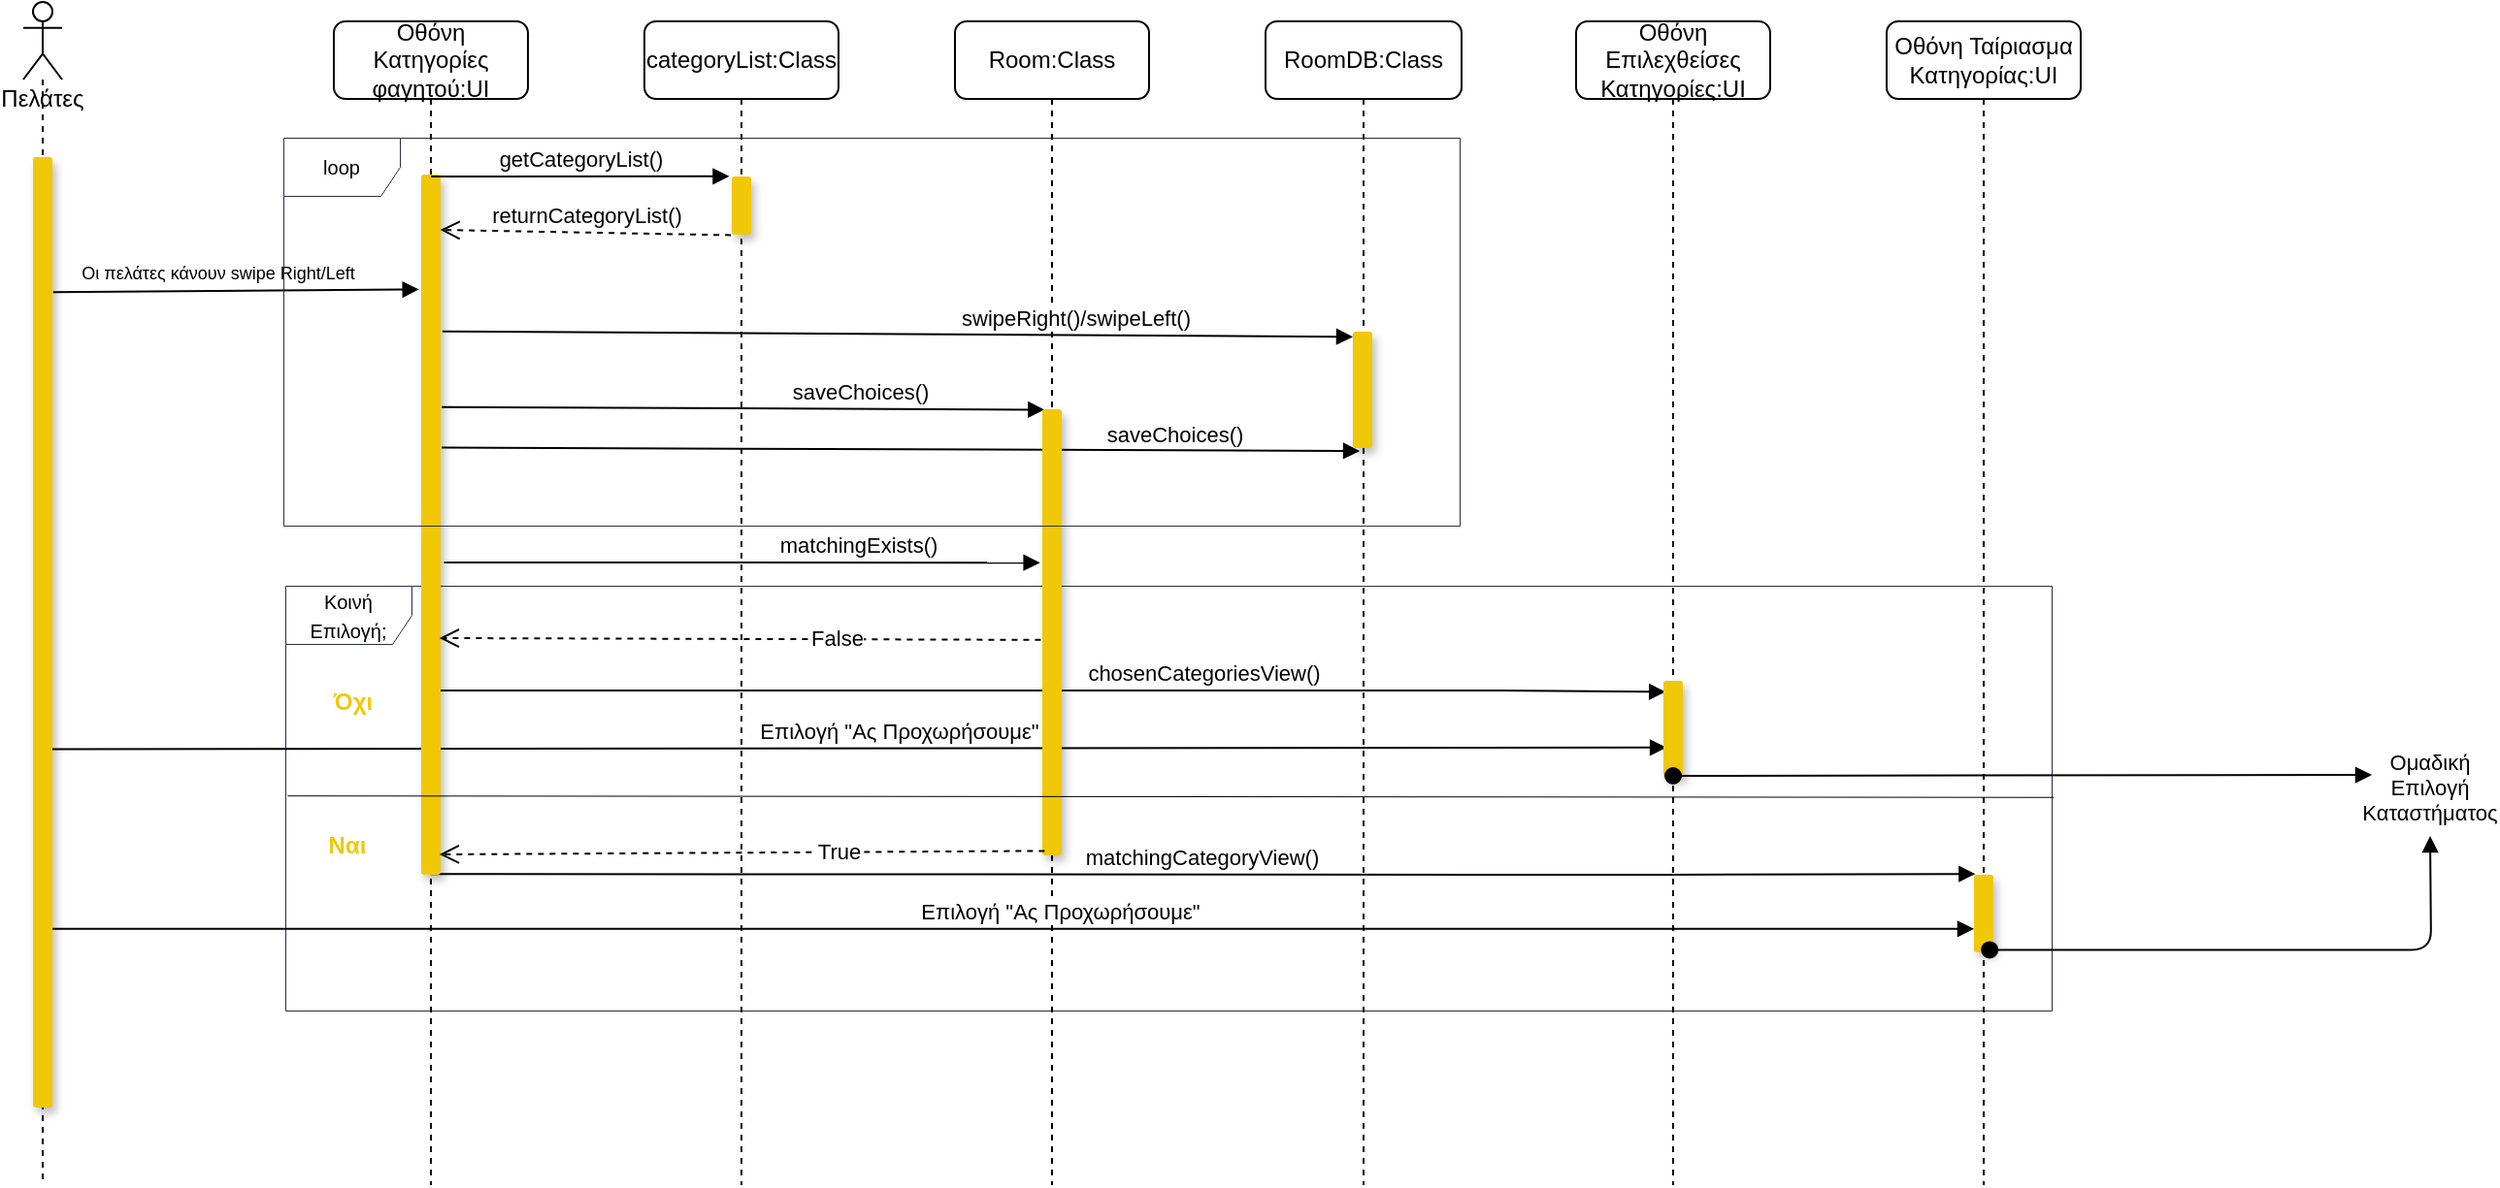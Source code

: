 <mxfile version="18.0.6" type="device"><diagram id="85n9MCKLyWOkD1KBOj8W" name="Page-1"><mxGraphModel dx="542" dy="431" grid="1" gridSize="10" guides="1" tooltips="1" connect="1" arrows="1" fold="1" page="1" pageScale="1" pageWidth="850" pageHeight="1100" math="0" shadow="0"><root><mxCell id="0"/><mxCell id="1" parent="0"/><mxCell id="XRrD7QAyap270jk9nW-0-33" value="&lt;font style=&quot;font-size: 10px;&quot;&gt;Κοινή Επιλογή;&lt;/font&gt;" style="shape=umlFrame;whiteSpace=wrap;html=1;rounded=1;shadow=0;sketch=0;fillColor=#FFFFFF;strokeWidth=0.5;strokeColor=#2B2D42;width=65;height=30;" parent="1" vertex="1"><mxGeometry x="285" y="371" width="910" height="219" as="geometry"/></mxCell><mxCell id="Uk8tp1k5X_rzeoAR5KRW-21" value="matchingCategoryView()" style="html=1;verticalAlign=bottom;endArrow=block;rounded=0;exitX=0.5;exitY=0.999;exitDx=0;exitDy=0;exitPerimeter=0;entryX=0.07;entryY=-0.01;entryDx=0;entryDy=0;entryPerimeter=0;" edge="1" parent="1" source="XRrD7QAyap270jk9nW-0-9" target="XRrD7QAyap270jk9nW-0-28"><mxGeometry x="-0.001" width="80" relative="1" as="geometry"><mxPoint x="450" y="520.0" as="sourcePoint"/><mxPoint x="1150" y="520" as="targetPoint"/><Array as="points"><mxPoint x="995" y="520"/></Array><mxPoint as="offset"/></mxGeometry></mxCell><mxCell id="XRrD7QAyap270jk9nW-0-30" value="&lt;font style=&quot;font-size: 11px;&quot;&gt;&amp;nbsp;Επιλογή &quot;Ας Προχωρήσουμε&quot;&amp;nbsp;&lt;/font&gt;" style="html=1;verticalAlign=bottom;endArrow=block;rounded=0;entryX=0.157;entryY=0.688;entryDx=0;entryDy=0;entryPerimeter=0;exitX=0.98;exitY=0.623;exitDx=0;exitDy=0;exitPerimeter=0;" parent="1" source="XRrD7QAyap270jk9nW-0-14" target="XRrD7QAyap270jk9nW-0-23" edge="1"><mxGeometry x="0.049" width="80" relative="1" as="geometry"><mxPoint x="165.86" y="439.44" as="sourcePoint"/><mxPoint x="628" y="520.0" as="targetPoint"/><mxPoint as="offset"/></mxGeometry></mxCell><mxCell id="XRrD7QAyap270jk9nW-0-24" value="chosenCategoriesView()" style="html=1;verticalAlign=bottom;endArrow=block;rounded=0;entryX=0.113;entryY=0.114;entryDx=0;entryDy=0;entryPerimeter=0;" parent="1" source="XRrD7QAyap270jk9nW-0-9" target="XRrD7QAyap270jk9nW-0-23" edge="1"><mxGeometry x="0.245" width="80" relative="1" as="geometry"><mxPoint x="700" y="380" as="sourcePoint"/><mxPoint x="965" y="380.04" as="targetPoint"/><Array as="points"><mxPoint x="910" y="425"/></Array><mxPoint as="offset"/></mxGeometry></mxCell><mxCell id="Uk8tp1k5X_rzeoAR5KRW-17" value="saveChoices()" style="html=1;verticalAlign=bottom;endArrow=block;rounded=0;exitX=1.059;exitY=0.39;exitDx=0;exitDy=0;exitPerimeter=0;entryX=0.353;entryY=1.025;entryDx=0;entryDy=0;entryPerimeter=0;" edge="1" parent="1" source="XRrD7QAyap270jk9nW-0-9" target="Uk8tp1k5X_rzeoAR5KRW-9"><mxGeometry x="0.597" y="-1" width="80" relative="1" as="geometry"><mxPoint x="370" y="330" as="sourcePoint"/><mxPoint x="684.14" y="329.348" as="targetPoint"/><mxPoint as="offset"/></mxGeometry></mxCell><mxCell id="XRrD7QAyap270jk9nW-0-18" value="saveChoices()" style="html=1;verticalAlign=bottom;endArrow=block;rounded=0;entryX=0.118;entryY=0.001;entryDx=0;entryDy=0;entryPerimeter=0;exitX=1.059;exitY=0.332;exitDx=0;exitDy=0;exitPerimeter=0;" parent="1" source="XRrD7QAyap270jk9nW-0-9" target="XRrD7QAyap270jk9nW-0-17" edge="1"><mxGeometry x="0.389" width="80" relative="1" as="geometry"><mxPoint x="360" y="261" as="sourcePoint"/><mxPoint x="670" y="279" as="targetPoint"/><mxPoint as="offset"/></mxGeometry></mxCell><mxCell id="XRrD7QAyap270jk9nW-0-15" value="&lt;font style=&quot;font-size: 9px;&quot;&gt;Οι πελάτες κάνουν swipe Right/Left&lt;/font&gt;" style="html=1;verticalAlign=bottom;endArrow=block;rounded=0;exitX=1.04;exitY=0.142;exitDx=0;exitDy=0;exitPerimeter=0;entryX=-0.114;entryY=0.164;entryDx=0;entryDy=0;entryPerimeter=0;" parent="1" source="XRrD7QAyap270jk9nW-0-14" target="XRrD7QAyap270jk9nW-0-9" edge="1"><mxGeometry x="-0.104" y="1" width="80" relative="1" as="geometry"><mxPoint x="170" y="230" as="sourcePoint"/><mxPoint x="291.28" y="230" as="targetPoint"/><mxPoint as="offset"/></mxGeometry></mxCell><mxCell id="XRrD7QAyap270jk9nW-0-4" value="Οθόνη Κατηγορίες φαγητού:UI" style="shape=umlLifeline;perimeter=lifelinePerimeter;whiteSpace=wrap;html=1;container=1;collapsible=0;recursiveResize=0;outlineConnect=0;rounded=1;shadow=0;fillColor=#FFFFFF;" parent="1" vertex="1"><mxGeometry x="310" y="80" width="100" height="600" as="geometry"/></mxCell><mxCell id="XRrD7QAyap270jk9nW-0-9" value="" style="html=1;points=[];perimeter=orthogonalPerimeter;rounded=1;shadow=1;fillColor=#F0C808;strokeColor=none;" parent="XRrD7QAyap270jk9nW-0-4" vertex="1"><mxGeometry x="45" y="79" width="10" height="361" as="geometry"/></mxCell><mxCell id="XRrD7QAyap270jk9nW-0-5" value="categoryList:Class" style="shape=umlLifeline;perimeter=lifelinePerimeter;whiteSpace=wrap;html=1;container=1;collapsible=0;recursiveResize=0;outlineConnect=0;rounded=1;shadow=0;fillColor=#FFFFFF;" parent="1" vertex="1"><mxGeometry x="470" y="80" width="100" height="600" as="geometry"/></mxCell><mxCell id="XRrD7QAyap270jk9nW-0-11" value="" style="html=1;points=[];perimeter=orthogonalPerimeter;rounded=1;shadow=1;fillColor=#F0C808;strokeColor=none;" parent="XRrD7QAyap270jk9nW-0-5" vertex="1"><mxGeometry x="45" y="80" width="10" height="30" as="geometry"/></mxCell><mxCell id="XRrD7QAyap270jk9nW-0-6" value="Room:Class" style="shape=umlLifeline;perimeter=lifelinePerimeter;whiteSpace=wrap;html=1;container=1;collapsible=0;recursiveResize=0;outlineConnect=0;rounded=1;shadow=0;fillColor=#FFFFFF;" parent="1" vertex="1"><mxGeometry x="630" y="80" width="100" height="600" as="geometry"/></mxCell><mxCell id="XRrD7QAyap270jk9nW-0-17" value="" style="html=1;points=[];perimeter=orthogonalPerimeter;rounded=1;shadow=1;fillColor=#F0C808;strokeColor=none;" parent="XRrD7QAyap270jk9nW-0-6" vertex="1"><mxGeometry x="45" y="200" width="10" height="230" as="geometry"/></mxCell><mxCell id="XRrD7QAyap270jk9nW-0-8" value="Οθόνη Επιλεχθείσες Κατηγορίες:UI" style="shape=umlLifeline;perimeter=lifelinePerimeter;whiteSpace=wrap;html=1;container=1;collapsible=0;recursiveResize=0;outlineConnect=0;rounded=1;shadow=0;fillColor=#FFFFFF;" parent="1" vertex="1"><mxGeometry x="950" y="80" width="100" height="600" as="geometry"/></mxCell><mxCell id="XRrD7QAyap270jk9nW-0-23" value="" style="html=1;points=[];perimeter=orthogonalPerimeter;rounded=1;shadow=1;fillColor=#F0C808;strokeColor=none;" parent="XRrD7QAyap270jk9nW-0-8" vertex="1"><mxGeometry x="45" y="340" width="10" height="50" as="geometry"/></mxCell><mxCell id="XRrD7QAyap270jk9nW-0-10" value="getCategoryList()" style="html=1;verticalAlign=bottom;endArrow=block;rounded=0;entryX=-0.125;entryY=-0.004;entryDx=0;entryDy=0;entryPerimeter=0;" parent="1" target="XRrD7QAyap270jk9nW-0-11" edge="1"><mxGeometry width="80" relative="1" as="geometry"><mxPoint x="360" y="160" as="sourcePoint"/><mxPoint x="530" y="160" as="targetPoint"/><mxPoint as="offset"/><Array as="points"/></mxGeometry></mxCell><mxCell id="XRrD7QAyap270jk9nW-0-12" value="returnCategoryList()" style="html=1;verticalAlign=bottom;endArrow=open;dashed=1;endSize=8;rounded=0;entryX=0.983;entryY=0.079;entryDx=0;entryDy=0;entryPerimeter=0;exitX=-0.042;exitY=1.008;exitDx=0;exitDy=0;exitPerimeter=0;" parent="1" source="XRrD7QAyap270jk9nW-0-11" target="XRrD7QAyap270jk9nW-0-9" edge="1"><mxGeometry relative="1" as="geometry"><mxPoint x="510" y="182" as="sourcePoint"/><mxPoint x="380" y="180" as="targetPoint"/><Array as="points"/></mxGeometry></mxCell><mxCell id="XRrD7QAyap270jk9nW-0-13" value="Πελάτες" style="shape=umlLifeline;participant=umlActor;perimeter=lifelinePerimeter;whiteSpace=wrap;html=1;container=1;collapsible=0;recursiveResize=0;verticalAlign=top;spacingTop=36;outlineConnect=0;" parent="1" vertex="1"><mxGeometry x="150" y="70" width="20" height="610" as="geometry"/></mxCell><mxCell id="XRrD7QAyap270jk9nW-0-14" value="" style="html=1;points=[];perimeter=orthogonalPerimeter;strokeColor=none;fillColor=#F0C808;shadow=1;rounded=1;" parent="XRrD7QAyap270jk9nW-0-13" vertex="1"><mxGeometry x="5" y="80" width="10" height="490" as="geometry"/></mxCell><mxCell id="XRrD7QAyap270jk9nW-0-27" value="Οθόνη Ταίριασμα Κατηγορίας:UI" style="shape=umlLifeline;perimeter=lifelinePerimeter;whiteSpace=wrap;html=1;container=1;collapsible=0;recursiveResize=0;outlineConnect=0;rounded=1;shadow=0;fillColor=#FFFFFF;" parent="1" vertex="1"><mxGeometry x="1110" y="80" width="100" height="600" as="geometry"/></mxCell><mxCell id="XRrD7QAyap270jk9nW-0-28" value="" style="html=1;points=[];perimeter=orthogonalPerimeter;rounded=1;shadow=1;fillColor=#F0C808;strokeColor=none;" parent="XRrD7QAyap270jk9nW-0-27" vertex="1"><mxGeometry x="45" y="440" width="10" height="40" as="geometry"/></mxCell><mxCell id="XRrD7QAyap270jk9nW-0-32" value="" style="html=1;verticalAlign=bottom;startArrow=oval;startFill=1;endArrow=block;startSize=8;rounded=0;entryX=0;entryY=0.25;entryDx=0;entryDy=0;" parent="1" edge="1"><mxGeometry width="60" relative="1" as="geometry"><mxPoint x="1000" y="469" as="sourcePoint"/><mxPoint x="1360.0" y="468.5" as="targetPoint"/><Array as="points"/></mxGeometry></mxCell><mxCell id="Uk8tp1k5X_rzeoAR5KRW-1" value="&lt;font style=&quot;font-size: 11px;&quot;&gt;swipeRight()/swipeLeft()&lt;/font&gt;" style="html=1;verticalAlign=bottom;endArrow=block;rounded=0;exitX=1.093;exitY=0.224;exitDx=0;exitDy=0;exitPerimeter=0;entryX=0;entryY=0.044;entryDx=0;entryDy=0;entryPerimeter=0;" edge="1" parent="1" source="XRrD7QAyap270jk9nW-0-9" target="Uk8tp1k5X_rzeoAR5KRW-9"><mxGeometry x="0.393" width="80" relative="1" as="geometry"><mxPoint x="370" y="240" as="sourcePoint"/><mxPoint x="554.59" y="230.002" as="targetPoint"/><mxPoint as="offset"/></mxGeometry></mxCell><mxCell id="Uk8tp1k5X_rzeoAR5KRW-8" value="RoomDB:Class" style="shape=umlLifeline;perimeter=lifelinePerimeter;whiteSpace=wrap;html=1;container=1;collapsible=0;recursiveResize=0;outlineConnect=0;rounded=1;shadow=0;fillColor=#FFFFFF;" vertex="1" parent="1"><mxGeometry x="790" y="80" width="101" height="600" as="geometry"/></mxCell><mxCell id="Uk8tp1k5X_rzeoAR5KRW-9" value="" style="html=1;points=[];perimeter=orthogonalPerimeter;rounded=1;shadow=1;fillColor=#F0C808;strokeColor=none;" vertex="1" parent="Uk8tp1k5X_rzeoAR5KRW-8"><mxGeometry x="45" y="160" width="10" height="60" as="geometry"/></mxCell><mxCell id="Uk8tp1k5X_rzeoAR5KRW-26" value="loop" style="shape=umlFrame;whiteSpace=wrap;html=1;rounded=0;shadow=0;fontSize=10;strokeColor=#2B2D42;strokeWidth=0.5;fillColor=#FFFFFF;" vertex="1" parent="Uk8tp1k5X_rzeoAR5KRW-8"><mxGeometry x="-506" y="60" width="606" height="200" as="geometry"/></mxCell><mxCell id="Uk8tp1k5X_rzeoAR5KRW-15" value="" style="html=1;verticalAlign=bottom;endArrow=open;dashed=1;endSize=8;rounded=0;entryX=0.941;entryY=0.662;entryDx=0;entryDy=0;entryPerimeter=0;exitX=-0.079;exitY=0.517;exitDx=0;exitDy=0;exitPerimeter=0;" edge="1" parent="1" source="XRrD7QAyap270jk9nW-0-17" target="XRrD7QAyap270jk9nW-0-9"><mxGeometry relative="1" as="geometry"><mxPoint x="670" y="398" as="sourcePoint"/><mxPoint x="470.0" y="371.386" as="targetPoint"/><Array as="points"/></mxGeometry></mxCell><mxCell id="Uk8tp1k5X_rzeoAR5KRW-16" value="False" style="edgeLabel;html=1;align=center;verticalAlign=middle;resizable=0;points=[];fontSize=11;" vertex="1" connectable="0" parent="Uk8tp1k5X_rzeoAR5KRW-15"><mxGeometry x="-0.179" y="-1" relative="1" as="geometry"><mxPoint x="22" as="offset"/></mxGeometry></mxCell><mxCell id="Uk8tp1k5X_rzeoAR5KRW-14" value="matchingExists()" style="html=1;verticalAlign=bottom;endArrow=block;rounded=0;exitX=1.176;exitY=0.554;exitDx=0;exitDy=0;exitPerimeter=0;entryX=-0.118;entryY=0.344;entryDx=0;entryDy=0;entryPerimeter=0;" edge="1" parent="1" source="XRrD7QAyap270jk9nW-0-9" target="XRrD7QAyap270jk9nW-0-17"><mxGeometry x="0.389" width="80" relative="1" as="geometry"><mxPoint x="365.43" y="350.472" as="sourcePoint"/><mxPoint x="670" y="370" as="targetPoint"/><mxPoint as="offset"/></mxGeometry></mxCell><mxCell id="Uk8tp1k5X_rzeoAR5KRW-20" value="" style="endArrow=none;html=1;rounded=0;fontSize=10;strokeWidth=0.5;entryX=1.001;entryY=0.447;entryDx=0;entryDy=0;entryPerimeter=0;exitX=0.001;exitY=0.444;exitDx=0;exitDy=0;exitPerimeter=0;" edge="1" parent="1"><mxGeometry width="50" height="50" relative="1" as="geometry"><mxPoint x="285.91" y="479.108" as="sourcePoint"/><mxPoint x="1195.91" y="479.879" as="targetPoint"/></mxGeometry></mxCell><mxCell id="Uk8tp1k5X_rzeoAR5KRW-22" value="&lt;font style=&quot;font-size: 11px;&quot;&gt;&amp;nbsp;Επιλογή &quot;Ας Προχωρήσουμε&quot;&amp;nbsp;&lt;/font&gt;" style="html=1;verticalAlign=bottom;endArrow=block;rounded=0;exitX=1.007;exitY=0.812;exitDx=0;exitDy=0;exitPerimeter=0;" edge="1" parent="1" source="XRrD7QAyap270jk9nW-0-14" target="XRrD7QAyap270jk9nW-0-28"><mxGeometry x="0.049" width="80" relative="1" as="geometry"><mxPoint x="260" y="550" as="sourcePoint"/><mxPoint x="1089.83" y="550" as="targetPoint"/><mxPoint as="offset"/></mxGeometry></mxCell><mxCell id="Uk8tp1k5X_rzeoAR5KRW-23" value="" style="html=1;verticalAlign=bottom;startArrow=oval;startFill=1;endArrow=block;startSize=8;rounded=1;exitX=0.809;exitY=0.968;exitDx=0;exitDy=0;exitPerimeter=0;edgeStyle=orthogonalEdgeStyle;" edge="1" parent="1" source="XRrD7QAyap270jk9nW-0-28"><mxGeometry width="60" relative="1" as="geometry"><mxPoint x="1010" y="480.0" as="sourcePoint"/><mxPoint x="1390" y="500" as="targetPoint"/></mxGeometry></mxCell><mxCell id="Uk8tp1k5X_rzeoAR5KRW-24" value="&lt;b&gt;&lt;font style=&quot;font-size: 12px;&quot; color=&quot;#f0c808&quot;&gt;Όχι&lt;/font&gt;&lt;/b&gt;" style="text;html=1;strokeColor=none;fillColor=none;align=center;verticalAlign=middle;whiteSpace=wrap;rounded=0;shadow=0;fontSize=10;" vertex="1" parent="1"><mxGeometry x="290" y="416" width="60" height="30" as="geometry"/></mxCell><mxCell id="Uk8tp1k5X_rzeoAR5KRW-25" value="&lt;b&gt;&lt;font style=&quot;font-size: 12px;&quot; color=&quot;#f0c808&quot;&gt;Ναι&lt;/font&gt;&lt;/b&gt;" style="text;html=1;strokeColor=none;fillColor=none;align=center;verticalAlign=middle;whiteSpace=wrap;rounded=0;shadow=0;fontSize=10;" vertex="1" parent="1"><mxGeometry x="287" y="490" width="60" height="30" as="geometry"/></mxCell><mxCell id="Uk8tp1k5X_rzeoAR5KRW-27" value="&lt;span style=&quot;font-size: 11px;&quot;&gt;Ομαδική Επιλογή Καταστήματος&lt;/span&gt;" style="text;html=1;strokeColor=none;fillColor=none;align=center;verticalAlign=middle;whiteSpace=wrap;rounded=0;shadow=0;fontSize=10;" vertex="1" parent="1"><mxGeometry x="1360" y="460" width="60" height="30" as="geometry"/></mxCell><mxCell id="Uk8tp1k5X_rzeoAR5KRW-28" value="" style="html=1;verticalAlign=bottom;endArrow=open;dashed=1;endSize=8;rounded=0;entryX=0.941;entryY=0.971;entryDx=0;entryDy=0;entryPerimeter=0;exitX=0.118;exitY=0.99;exitDx=0;exitDy=0;exitPerimeter=0;" edge="1" parent="1" source="XRrD7QAyap270jk9nW-0-17" target="XRrD7QAyap270jk9nW-0-9"><mxGeometry relative="1" as="geometry"><mxPoint x="685" y="504.412" as="sourcePoint"/><mxPoint x="375.75" y="504.412" as="targetPoint"/><Array as="points"/></mxGeometry></mxCell><mxCell id="Uk8tp1k5X_rzeoAR5KRW-29" value="True" style="edgeLabel;html=1;align=center;verticalAlign=middle;resizable=0;points=[];fontSize=11;" vertex="1" connectable="0" parent="Uk8tp1k5X_rzeoAR5KRW-28"><mxGeometry x="-0.179" y="-1" relative="1" as="geometry"><mxPoint x="22" as="offset"/></mxGeometry></mxCell></root></mxGraphModel></diagram></mxfile>
